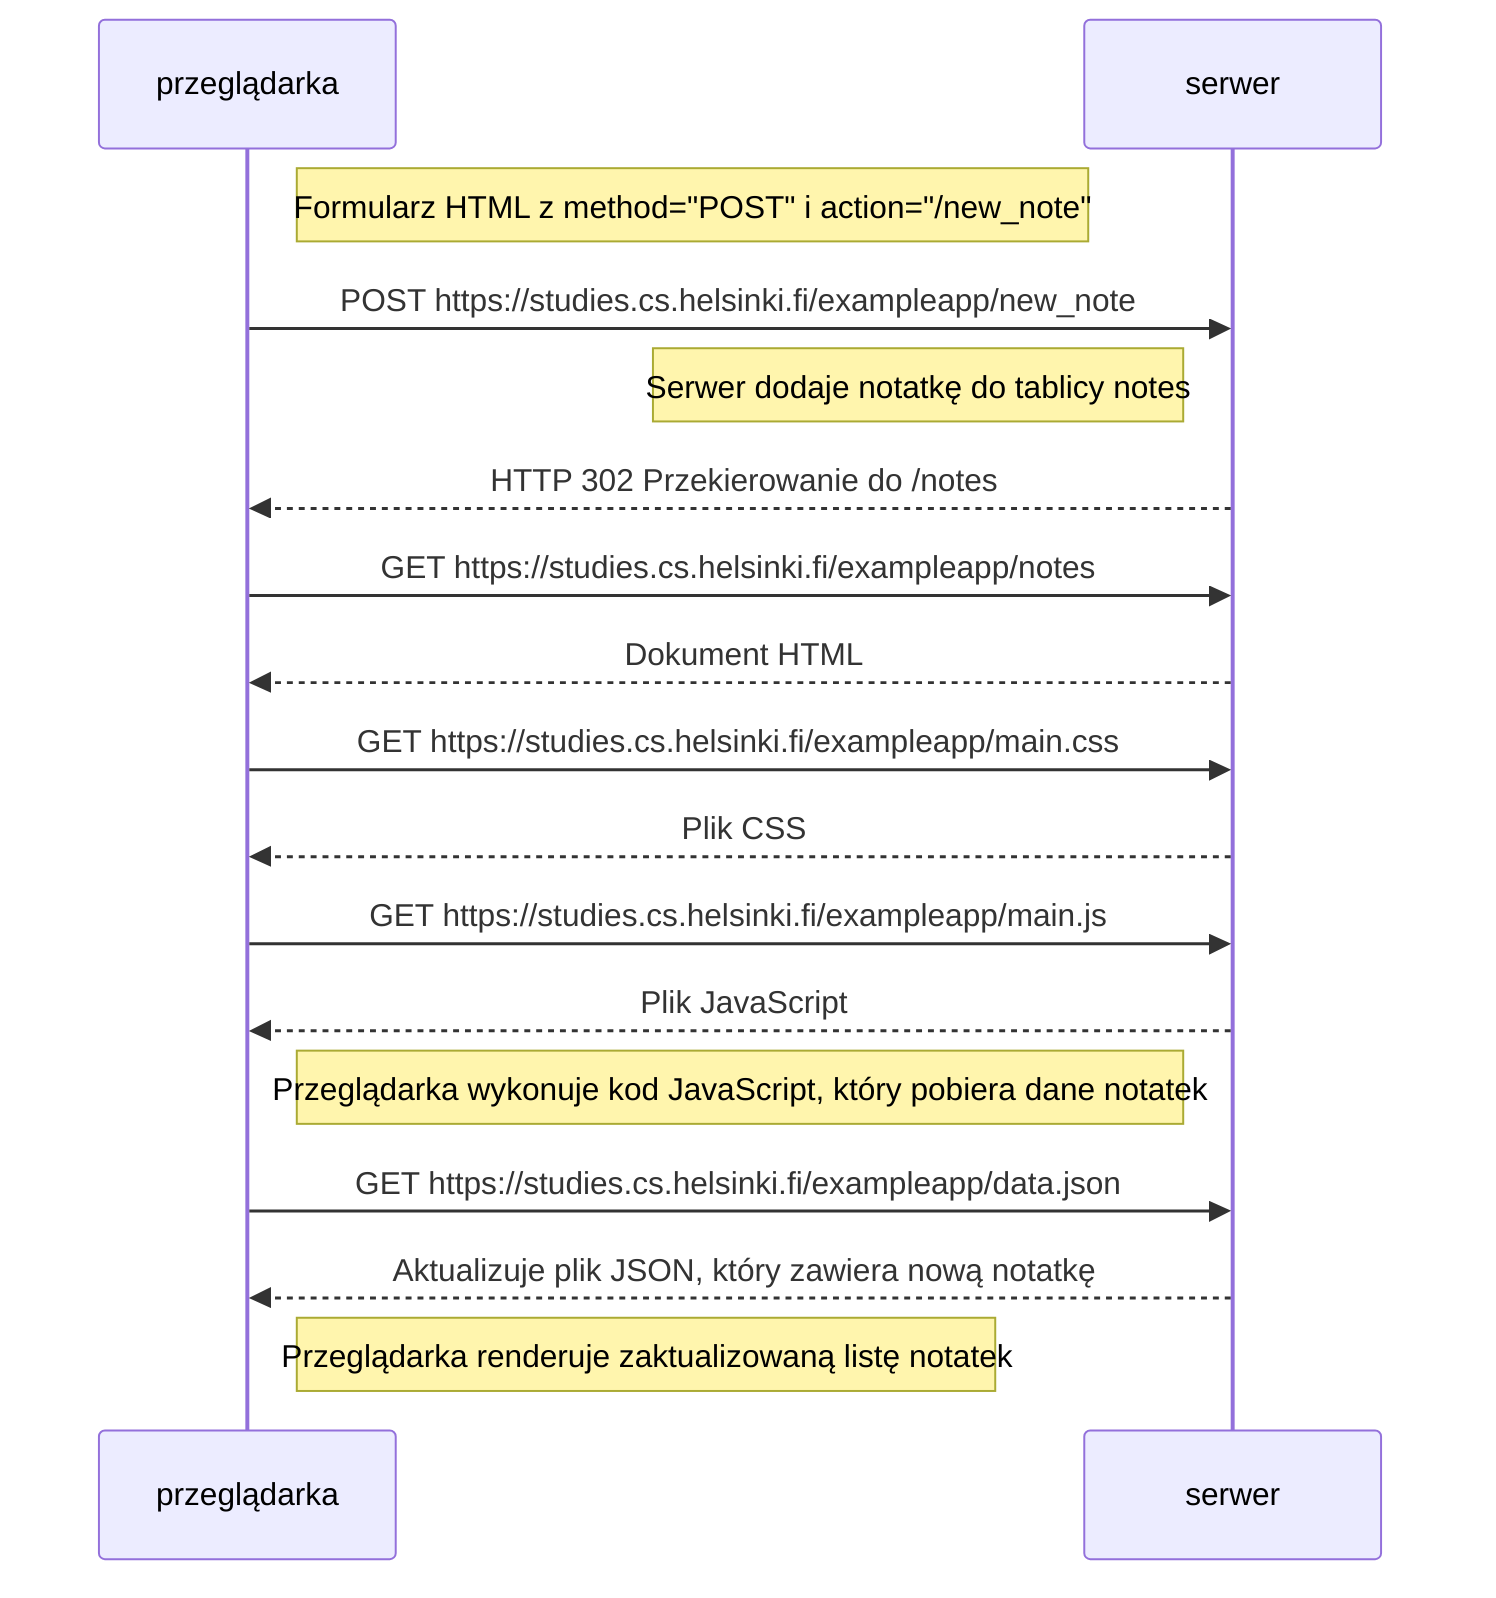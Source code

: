 sequenceDiagram
    participant przeglądarka
    participant serwer

    Note right of przeglądarka: Formularz HTML z method="POST" i action="/new_note"
    przeglądarka->>serwer: POST https://studies.cs.helsinki.fi/exampleapp/new_note
    Note left of serwer: Serwer dodaje notatkę do tablicy notes
    serwer-->>przeglądarka: HTTP 302 Przekierowanie do /notes

    przeglądarka->>serwer: GET https://studies.cs.helsinki.fi/exampleapp/notes
    serwer-->>przeglądarka: Dokument HTML
    przeglądarka->>serwer: GET  https://studies.cs.helsinki.fi/exampleapp/main.css
    serwer-->>przeglądarka: Plik CSS

    przeglądarka->>serwer: GET  https://studies.cs.helsinki.fi/exampleapp/main.js
    serwer-->>przeglądarka: Plik JavaScript

    Note right of przeglądarka: Przeglądarka wykonuje kod JavaScript, który pobiera dane notatek

    przeglądarka->>serwer: GET  https://studies.cs.helsinki.fi/exampleapp/data.json
    serwer-->>przeglądarka: Aktualizuje plik JSON, który zawiera nową notatkę

    Note right of przeglądarka: Przeglądarka renderuje zaktualizowaną listę notatek